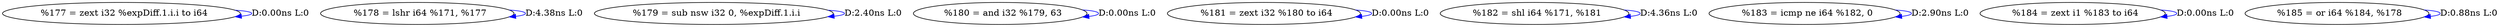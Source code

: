 digraph {
Node0x30ff300[label="  %177 = zext i32 %expDiff.1.i.i to i64"];
Node0x30ff300 -> Node0x30ff300[label="D:0.00ns L:0",color=blue];
Node0x30ff3e0[label="  %178 = lshr i64 %171, %177"];
Node0x30ff3e0 -> Node0x30ff3e0[label="D:4.38ns L:0",color=blue];
Node0x30ff4c0[label="  %179 = sub nsw i32 0, %expDiff.1.i.i"];
Node0x30ff4c0 -> Node0x30ff4c0[label="D:2.40ns L:0",color=blue];
Node0x30ff5a0[label="  %180 = and i32 %179, 63"];
Node0x30ff5a0 -> Node0x30ff5a0[label="D:0.00ns L:0",color=blue];
Node0x30ff680[label="  %181 = zext i32 %180 to i64"];
Node0x30ff680 -> Node0x30ff680[label="D:0.00ns L:0",color=blue];
Node0x30ff760[label="  %182 = shl i64 %171, %181"];
Node0x30ff760 -> Node0x30ff760[label="D:4.36ns L:0",color=blue];
Node0x30ff840[label="  %183 = icmp ne i64 %182, 0"];
Node0x30ff840 -> Node0x30ff840[label="D:2.90ns L:0",color=blue];
Node0x30ff920[label="  %184 = zext i1 %183 to i64"];
Node0x30ff920 -> Node0x30ff920[label="D:0.00ns L:0",color=blue];
Node0x30ffa00[label="  %185 = or i64 %184, %178"];
Node0x30ffa00 -> Node0x30ffa00[label="D:0.88ns L:0",color=blue];
}
